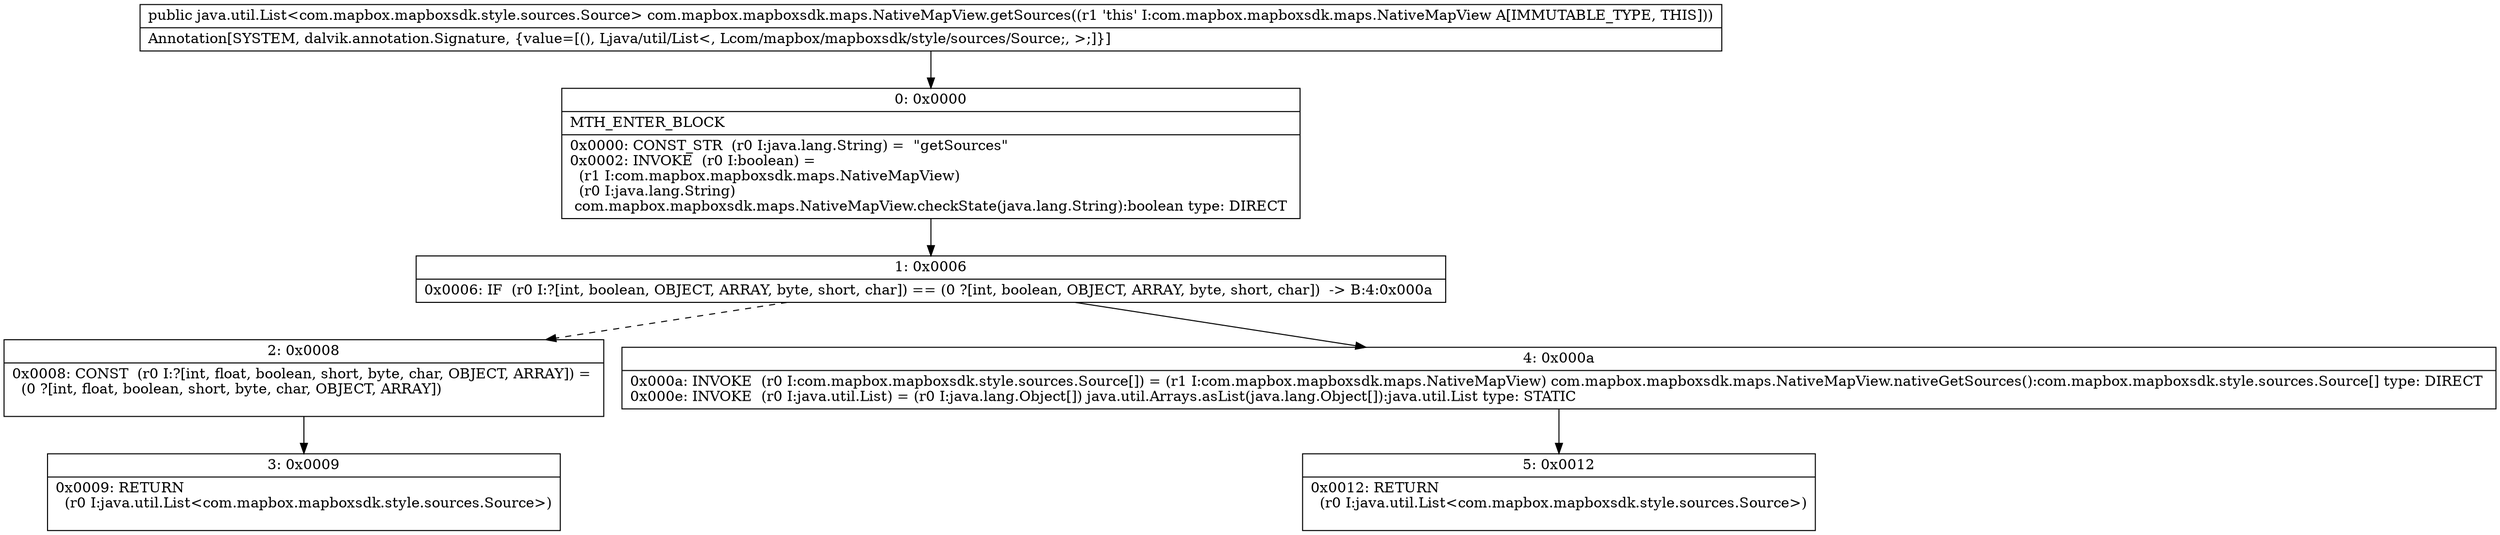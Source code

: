 digraph "CFG forcom.mapbox.mapboxsdk.maps.NativeMapView.getSources()Ljava\/util\/List;" {
Node_0 [shape=record,label="{0\:\ 0x0000|MTH_ENTER_BLOCK\l|0x0000: CONST_STR  (r0 I:java.lang.String) =  \"getSources\" \l0x0002: INVOKE  (r0 I:boolean) = \l  (r1 I:com.mapbox.mapboxsdk.maps.NativeMapView)\l  (r0 I:java.lang.String)\l com.mapbox.mapboxsdk.maps.NativeMapView.checkState(java.lang.String):boolean type: DIRECT \l}"];
Node_1 [shape=record,label="{1\:\ 0x0006|0x0006: IF  (r0 I:?[int, boolean, OBJECT, ARRAY, byte, short, char]) == (0 ?[int, boolean, OBJECT, ARRAY, byte, short, char])  \-\> B:4:0x000a \l}"];
Node_2 [shape=record,label="{2\:\ 0x0008|0x0008: CONST  (r0 I:?[int, float, boolean, short, byte, char, OBJECT, ARRAY]) = \l  (0 ?[int, float, boolean, short, byte, char, OBJECT, ARRAY])\l \l}"];
Node_3 [shape=record,label="{3\:\ 0x0009|0x0009: RETURN  \l  (r0 I:java.util.List\<com.mapbox.mapboxsdk.style.sources.Source\>)\l \l}"];
Node_4 [shape=record,label="{4\:\ 0x000a|0x000a: INVOKE  (r0 I:com.mapbox.mapboxsdk.style.sources.Source[]) = (r1 I:com.mapbox.mapboxsdk.maps.NativeMapView) com.mapbox.mapboxsdk.maps.NativeMapView.nativeGetSources():com.mapbox.mapboxsdk.style.sources.Source[] type: DIRECT \l0x000e: INVOKE  (r0 I:java.util.List) = (r0 I:java.lang.Object[]) java.util.Arrays.asList(java.lang.Object[]):java.util.List type: STATIC \l}"];
Node_5 [shape=record,label="{5\:\ 0x0012|0x0012: RETURN  \l  (r0 I:java.util.List\<com.mapbox.mapboxsdk.style.sources.Source\>)\l \l}"];
MethodNode[shape=record,label="{public java.util.List\<com.mapbox.mapboxsdk.style.sources.Source\> com.mapbox.mapboxsdk.maps.NativeMapView.getSources((r1 'this' I:com.mapbox.mapboxsdk.maps.NativeMapView A[IMMUTABLE_TYPE, THIS]))  | Annotation[SYSTEM, dalvik.annotation.Signature, \{value=[(), Ljava\/util\/List\<, Lcom\/mapbox\/mapboxsdk\/style\/sources\/Source;, \>;]\}]\l}"];
MethodNode -> Node_0;
Node_0 -> Node_1;
Node_1 -> Node_2[style=dashed];
Node_1 -> Node_4;
Node_2 -> Node_3;
Node_4 -> Node_5;
}


